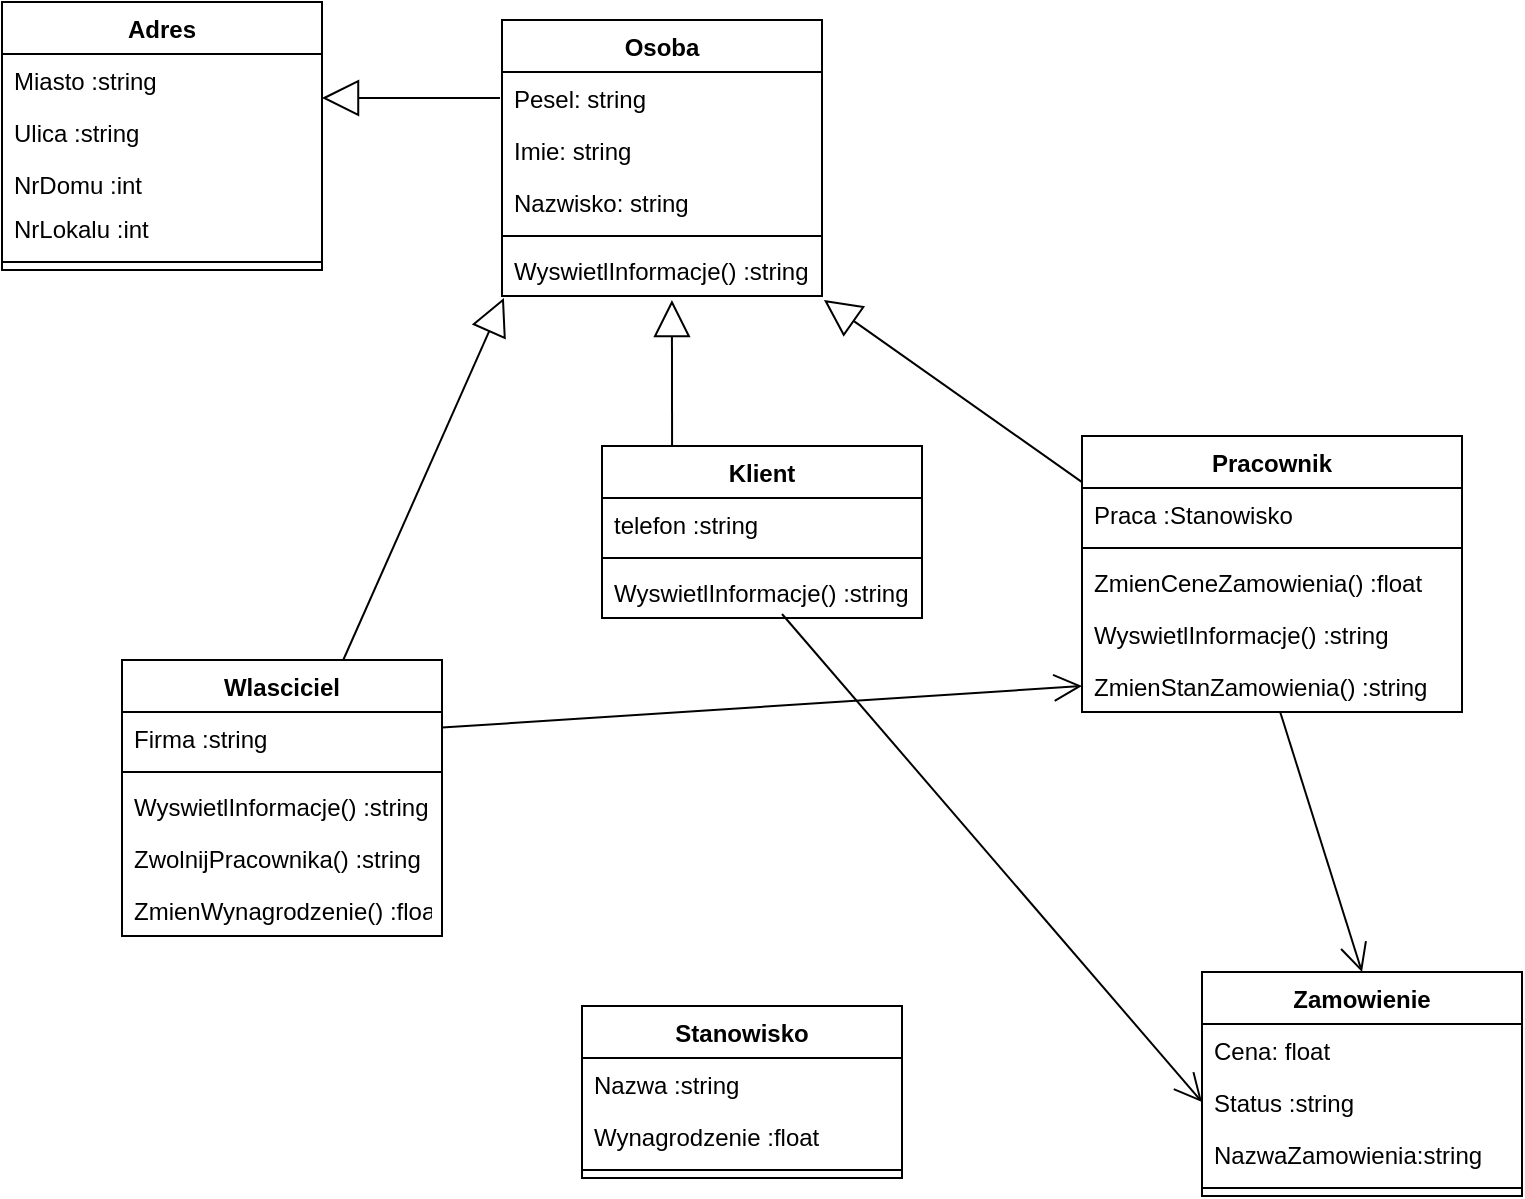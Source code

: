 <mxfile version="10.7.5" type="device"><diagram id="-ZMm3xFpwlTG2Pq6GRdh" name="Page-1"><mxGraphModel dx="1010" dy="521" grid="1" gridSize="10" guides="1" tooltips="1" connect="1" arrows="1" fold="1" page="1" pageScale="1" pageWidth="827" pageHeight="1169" math="0" shadow="0"><root><mxCell id="0"/><mxCell id="1" parent="0"/><mxCell id="PxDYlIp5EErn63FCQs89-30" value="Osoba" style="swimlane;fontStyle=1;align=center;verticalAlign=top;childLayout=stackLayout;horizontal=1;startSize=26;horizontalStack=0;resizeParent=1;resizeParentMax=0;resizeLast=0;collapsible=1;marginBottom=0;" parent="1" vertex="1"><mxGeometry x="280" y="43" width="160" height="138" as="geometry"><mxRectangle x="450" y="29" width="70" height="26" as="alternateBounds"/></mxGeometry></mxCell><mxCell id="PxDYlIp5EErn63FCQs89-31" value="Pesel: string" style="text;strokeColor=none;fillColor=none;align=left;verticalAlign=top;spacingLeft=4;spacingRight=4;overflow=hidden;rotatable=0;points=[[0,0.5],[1,0.5]];portConstraint=eastwest;" parent="PxDYlIp5EErn63FCQs89-30" vertex="1"><mxGeometry y="26" width="160" height="26" as="geometry"/></mxCell><mxCell id="PxDYlIp5EErn63FCQs89-68" value="Imie: string" style="text;strokeColor=none;fillColor=none;align=left;verticalAlign=top;spacingLeft=4;spacingRight=4;overflow=hidden;rotatable=0;points=[[0,0.5],[1,0.5]];portConstraint=eastwest;" parent="PxDYlIp5EErn63FCQs89-30" vertex="1"><mxGeometry y="52" width="160" height="26" as="geometry"/></mxCell><mxCell id="PxDYlIp5EErn63FCQs89-69" value="Nazwisko: string" style="text;strokeColor=none;fillColor=none;align=left;verticalAlign=top;spacingLeft=4;spacingRight=4;overflow=hidden;rotatable=0;points=[[0,0.5],[1,0.5]];portConstraint=eastwest;" parent="PxDYlIp5EErn63FCQs89-30" vertex="1"><mxGeometry y="78" width="160" height="26" as="geometry"/></mxCell><mxCell id="PxDYlIp5EErn63FCQs89-32" value="" style="line;strokeWidth=1;fillColor=none;align=left;verticalAlign=middle;spacingTop=-1;spacingLeft=3;spacingRight=3;rotatable=0;labelPosition=right;points=[];portConstraint=eastwest;" parent="PxDYlIp5EErn63FCQs89-30" vertex="1"><mxGeometry y="104" width="160" height="8" as="geometry"/></mxCell><mxCell id="PxDYlIp5EErn63FCQs89-33" value="WyswietlInformacje() :string" style="text;strokeColor=none;fillColor=none;align=left;verticalAlign=top;spacingLeft=4;spacingRight=4;overflow=hidden;rotatable=0;points=[[0,0.5],[1,0.5]];portConstraint=eastwest;" parent="PxDYlIp5EErn63FCQs89-30" vertex="1"><mxGeometry y="112" width="160" height="26" as="geometry"/></mxCell><mxCell id="PxDYlIp5EErn63FCQs89-34" value="Klient" style="swimlane;fontStyle=1;align=center;verticalAlign=top;childLayout=stackLayout;horizontal=1;startSize=26;horizontalStack=0;resizeParent=1;resizeParentMax=0;resizeLast=0;collapsible=1;marginBottom=0;" parent="1" vertex="1"><mxGeometry x="330" y="256" width="160" height="86" as="geometry"/></mxCell><mxCell id="pIAJS0xppgRd5ldIQ0sP-24" value="telefon :string" style="text;strokeColor=none;fillColor=none;align=left;verticalAlign=top;spacingLeft=4;spacingRight=4;overflow=hidden;rotatable=0;points=[[0,0.5],[1,0.5]];portConstraint=eastwest;" parent="PxDYlIp5EErn63FCQs89-34" vertex="1"><mxGeometry y="26" width="160" height="26" as="geometry"/></mxCell><mxCell id="PxDYlIp5EErn63FCQs89-36" value="" style="line;strokeWidth=1;fillColor=none;align=left;verticalAlign=middle;spacingTop=-1;spacingLeft=3;spacingRight=3;rotatable=0;labelPosition=right;points=[];portConstraint=eastwest;" parent="PxDYlIp5EErn63FCQs89-34" vertex="1"><mxGeometry y="52" width="160" height="8" as="geometry"/></mxCell><mxCell id="a5GvlOc185BaMZ4cs85d-2" value="WyswietlInformacje() :string" style="text;strokeColor=none;fillColor=none;align=left;verticalAlign=top;spacingLeft=4;spacingRight=4;overflow=hidden;rotatable=0;points=[[0,0.5],[1,0.5]];portConstraint=eastwest;" vertex="1" parent="PxDYlIp5EErn63FCQs89-34"><mxGeometry y="60" width="160" height="26" as="geometry"/></mxCell><mxCell id="PxDYlIp5EErn63FCQs89-42" value="Pracownik" style="swimlane;fontStyle=1;align=center;verticalAlign=top;childLayout=stackLayout;horizontal=1;startSize=26;horizontalStack=0;resizeParent=1;resizeParentMax=0;resizeLast=0;collapsible=1;marginBottom=0;" parent="1" vertex="1"><mxGeometry x="570" y="251" width="190" height="138" as="geometry"/></mxCell><mxCell id="pIAJS0xppgRd5ldIQ0sP-10" value="Praca :Stanowisko" style="text;strokeColor=none;fillColor=none;align=left;verticalAlign=top;spacingLeft=4;spacingRight=4;overflow=hidden;rotatable=0;points=[[0,0.5],[1,0.5]];portConstraint=eastwest;" parent="PxDYlIp5EErn63FCQs89-42" vertex="1"><mxGeometry y="26" width="190" height="26" as="geometry"/></mxCell><mxCell id="PxDYlIp5EErn63FCQs89-44" value="" style="line;strokeWidth=1;fillColor=none;align=left;verticalAlign=middle;spacingTop=-1;spacingLeft=3;spacingRight=3;rotatable=0;labelPosition=right;points=[];portConstraint=eastwest;" parent="PxDYlIp5EErn63FCQs89-42" vertex="1"><mxGeometry y="52" width="190" height="8" as="geometry"/></mxCell><mxCell id="pIAJS0xppgRd5ldIQ0sP-2" value="ZmienCeneZamowienia() :float" style="text;strokeColor=none;fillColor=none;align=left;verticalAlign=top;spacingLeft=4;spacingRight=4;overflow=hidden;rotatable=0;points=[[0,0.5],[1,0.5]];portConstraint=eastwest;" parent="PxDYlIp5EErn63FCQs89-42" vertex="1"><mxGeometry y="60" width="190" height="26" as="geometry"/></mxCell><mxCell id="wBNQNfEFdDI5PEGGPlwz-2" value="WyswietlInformacje() :string" style="text;strokeColor=none;fillColor=none;align=left;verticalAlign=top;spacingLeft=4;spacingRight=4;overflow=hidden;rotatable=0;points=[[0,0.5],[1,0.5]];portConstraint=eastwest;" parent="PxDYlIp5EErn63FCQs89-42" vertex="1"><mxGeometry y="86" width="190" height="26" as="geometry"/></mxCell><mxCell id="PxDYlIp5EErn63FCQs89-45" value="ZmienStanZamowienia() :string" style="text;strokeColor=none;fillColor=none;align=left;verticalAlign=top;spacingLeft=4;spacingRight=4;overflow=hidden;rotatable=0;points=[[0,0.5],[1,0.5]];portConstraint=eastwest;" parent="PxDYlIp5EErn63FCQs89-42" vertex="1"><mxGeometry y="112" width="190" height="26" as="geometry"/></mxCell><mxCell id="PxDYlIp5EErn63FCQs89-46" value="Zamowienie" style="swimlane;fontStyle=1;align=center;verticalAlign=top;childLayout=stackLayout;horizontal=1;startSize=26;horizontalStack=0;resizeParent=1;resizeParentMax=0;resizeLast=0;collapsible=1;marginBottom=0;" parent="1" vertex="1"><mxGeometry x="630" y="519" width="160" height="112" as="geometry"/></mxCell><mxCell id="pIAJS0xppgRd5ldIQ0sP-1" value="Cena: float" style="text;strokeColor=none;fillColor=none;align=left;verticalAlign=top;spacingLeft=4;spacingRight=4;overflow=hidden;rotatable=0;points=[[0,0.5],[1,0.5]];portConstraint=eastwest;" parent="PxDYlIp5EErn63FCQs89-46" vertex="1"><mxGeometry y="26" width="160" height="26" as="geometry"/></mxCell><mxCell id="PxDYlIp5EErn63FCQs89-71" value="Status :string" style="text;strokeColor=none;fillColor=none;align=left;verticalAlign=top;spacingLeft=4;spacingRight=4;overflow=hidden;rotatable=0;points=[[0,0.5],[1,0.5]];portConstraint=eastwest;" parent="PxDYlIp5EErn63FCQs89-46" vertex="1"><mxGeometry y="52" width="160" height="26" as="geometry"/></mxCell><mxCell id="PxDYlIp5EErn63FCQs89-72" value="NazwaZamowienia:string" style="text;strokeColor=none;fillColor=none;align=left;verticalAlign=top;spacingLeft=4;spacingRight=4;overflow=hidden;rotatable=0;points=[[0,0.5],[1,0.5]];portConstraint=eastwest;" parent="PxDYlIp5EErn63FCQs89-46" vertex="1"><mxGeometry y="78" width="160" height="26" as="geometry"/></mxCell><mxCell id="PxDYlIp5EErn63FCQs89-48" value="" style="line;strokeWidth=1;fillColor=none;align=left;verticalAlign=middle;spacingTop=-1;spacingLeft=3;spacingRight=3;rotatable=0;labelPosition=right;points=[];portConstraint=eastwest;" parent="PxDYlIp5EErn63FCQs89-46" vertex="1"><mxGeometry y="104" width="160" height="8" as="geometry"/></mxCell><mxCell id="PxDYlIp5EErn63FCQs89-50" value="Adres" style="swimlane;fontStyle=1;align=center;verticalAlign=top;childLayout=stackLayout;horizontal=1;startSize=26;horizontalStack=0;resizeParent=1;resizeParentMax=0;resizeLast=0;collapsible=1;marginBottom=0;" parent="1" vertex="1"><mxGeometry x="30" y="34" width="160" height="134" as="geometry"/></mxCell><mxCell id="PxDYlIp5EErn63FCQs89-51" value="Miasto :string&#xA;" style="text;strokeColor=none;fillColor=none;align=left;verticalAlign=top;spacingLeft=4;spacingRight=4;overflow=hidden;rotatable=0;points=[[0,0.5],[1,0.5]];portConstraint=eastwest;" parent="PxDYlIp5EErn63FCQs89-50" vertex="1"><mxGeometry y="26" width="160" height="26" as="geometry"/></mxCell><mxCell id="PxDYlIp5EErn63FCQs89-67" value="Ulica :string" style="text;strokeColor=none;fillColor=none;align=left;verticalAlign=top;spacingLeft=4;spacingRight=4;overflow=hidden;rotatable=0;points=[[0,0.5],[1,0.5]];portConstraint=eastwest;" parent="PxDYlIp5EErn63FCQs89-50" vertex="1"><mxGeometry y="52" width="160" height="26" as="geometry"/></mxCell><mxCell id="PxDYlIp5EErn63FCQs89-74" value="NrDomu :int" style="text;strokeColor=none;fillColor=none;align=left;verticalAlign=top;spacingLeft=4;spacingRight=4;overflow=hidden;rotatable=0;points=[[0,0.5],[1,0.5]];portConstraint=eastwest;" parent="PxDYlIp5EErn63FCQs89-50" vertex="1"><mxGeometry y="78" width="160" height="22" as="geometry"/></mxCell><mxCell id="PxDYlIp5EErn63FCQs89-73" value="NrLokalu :int" style="text;strokeColor=none;fillColor=none;align=left;verticalAlign=top;spacingLeft=4;spacingRight=4;overflow=hidden;rotatable=0;points=[[0,0.5],[1,0.5]];portConstraint=eastwest;" parent="PxDYlIp5EErn63FCQs89-50" vertex="1"><mxGeometry y="100" width="160" height="26" as="geometry"/></mxCell><mxCell id="PxDYlIp5EErn63FCQs89-52" value="" style="line;strokeWidth=1;fillColor=none;align=left;verticalAlign=middle;spacingTop=-1;spacingLeft=3;spacingRight=3;rotatable=0;labelPosition=right;points=[];portConstraint=eastwest;" parent="PxDYlIp5EErn63FCQs89-50" vertex="1"><mxGeometry y="126" width="160" height="8" as="geometry"/></mxCell><mxCell id="PxDYlIp5EErn63FCQs89-80" value="" style="endArrow=block;endSize=16;endFill=0;html=1;entryX=0.006;entryY=1.038;entryDx=0;entryDy=0;entryPerimeter=0;" parent="1" source="pIAJS0xppgRd5ldIQ0sP-18" target="PxDYlIp5EErn63FCQs89-33" edge="1"><mxGeometry width="160" relative="1" as="geometry"><mxPoint x="187.294" y="361.118" as="sourcePoint"/><mxPoint x="440" y="105" as="targetPoint"/><mxPoint as="offset"/></mxGeometry></mxCell><mxCell id="PxDYlIp5EErn63FCQs89-84" value="" style="endArrow=block;endSize=16;endFill=0;html=1;entryX=0.531;entryY=1.077;entryDx=0;entryDy=0;entryPerimeter=0;exitX=0.219;exitY=0;exitDx=0;exitDy=0;exitPerimeter=0;" parent="1" source="PxDYlIp5EErn63FCQs89-34" target="PxDYlIp5EErn63FCQs89-33" edge="1"><mxGeometry width="160" relative="1" as="geometry"><mxPoint x="365" y="300" as="sourcePoint"/><mxPoint x="200" y="490" as="targetPoint"/><Array as="points"/></mxGeometry></mxCell><mxCell id="PxDYlIp5EErn63FCQs89-85" value="" style="endArrow=block;endSize=16;endFill=0;html=1;" parent="1" edge="1"><mxGeometry width="160" relative="1" as="geometry"><mxPoint x="279" y="82" as="sourcePoint"/><mxPoint x="190" y="82" as="targetPoint"/><Array as="points"/></mxGeometry></mxCell><mxCell id="pIAJS0xppgRd5ldIQ0sP-3" value="" style="endArrow=block;endSize=16;endFill=0;html=1;entryX=1.006;entryY=1.077;entryDx=0;entryDy=0;entryPerimeter=0;exitX=0;exitY=0.167;exitDx=0;exitDy=0;exitPerimeter=0;" parent="1" source="PxDYlIp5EErn63FCQs89-42" target="PxDYlIp5EErn63FCQs89-33" edge="1"><mxGeometry width="160" relative="1" as="geometry"><mxPoint x="352" y="319" as="sourcePoint"/><mxPoint x="352" y="193" as="targetPoint"/><Array as="points"/></mxGeometry></mxCell><mxCell id="pIAJS0xppgRd5ldIQ0sP-5" value="" style="endArrow=open;endFill=1;endSize=12;html=1;entryX=0.5;entryY=0;entryDx=0;entryDy=0;" parent="1" source="PxDYlIp5EErn63FCQs89-45" target="PxDYlIp5EErn63FCQs89-46" edge="1"><mxGeometry width="160" relative="1" as="geometry"><mxPoint x="560" y="433.5" as="sourcePoint"/><mxPoint x="660" y="479" as="targetPoint"/></mxGeometry></mxCell><mxCell id="pIAJS0xppgRd5ldIQ0sP-6" value="" style="endArrow=open;endFill=1;endSize=12;html=1;entryX=0;entryY=0.5;entryDx=0;entryDy=0;" parent="1" source="pIAJS0xppgRd5ldIQ0sP-22" target="PxDYlIp5EErn63FCQs89-45" edge="1"><mxGeometry width="160" relative="1" as="geometry"><mxPoint x="260.235" y="427" as="sourcePoint"/><mxPoint x="560" y="390" as="targetPoint"/></mxGeometry></mxCell><mxCell id="pIAJS0xppgRd5ldIQ0sP-18" value="Wlasciciel" style="swimlane;fontStyle=1;align=center;verticalAlign=top;childLayout=stackLayout;horizontal=1;startSize=26;horizontalStack=0;resizeParent=1;resizeParentMax=0;resizeLast=0;collapsible=1;marginBottom=0;" parent="1" vertex="1"><mxGeometry x="90" y="363" width="160" height="138" as="geometry"/></mxCell><mxCell id="pIAJS0xppgRd5ldIQ0sP-22" value="Firma :string" style="text;strokeColor=none;fillColor=none;align=left;verticalAlign=top;spacingLeft=4;spacingRight=4;overflow=hidden;rotatable=0;points=[[0,0.5],[1,0.5]];portConstraint=eastwest;" parent="pIAJS0xppgRd5ldIQ0sP-18" vertex="1"><mxGeometry y="26" width="160" height="26" as="geometry"/></mxCell><mxCell id="pIAJS0xppgRd5ldIQ0sP-20" value="" style="line;strokeWidth=1;fillColor=none;align=left;verticalAlign=middle;spacingTop=-1;spacingLeft=3;spacingRight=3;rotatable=0;labelPosition=right;points=[];portConstraint=eastwest;" parent="pIAJS0xppgRd5ldIQ0sP-18" vertex="1"><mxGeometry y="52" width="160" height="8" as="geometry"/></mxCell><mxCell id="wBNQNfEFdDI5PEGGPlwz-3" value="WyswietlInformacje() :string" style="text;strokeColor=none;fillColor=none;align=left;verticalAlign=top;spacingLeft=4;spacingRight=4;overflow=hidden;rotatable=0;points=[[0,0.5],[1,0.5]];portConstraint=eastwest;" parent="pIAJS0xppgRd5ldIQ0sP-18" vertex="1"><mxGeometry y="60" width="160" height="26" as="geometry"/></mxCell><mxCell id="wBNQNfEFdDI5PEGGPlwz-5" value="ZwolnijPracownika() :string&#xA;" style="text;strokeColor=none;fillColor=none;align=left;verticalAlign=top;spacingLeft=4;spacingRight=4;overflow=hidden;rotatable=0;points=[[0,0.5],[1,0.5]];portConstraint=eastwest;" parent="pIAJS0xppgRd5ldIQ0sP-18" vertex="1"><mxGeometry y="86" width="160" height="26" as="geometry"/></mxCell><mxCell id="pIAJS0xppgRd5ldIQ0sP-21" value="ZmienWynagrodzenie() :float" style="text;strokeColor=none;fillColor=none;align=left;verticalAlign=top;spacingLeft=4;spacingRight=4;overflow=hidden;rotatable=0;points=[[0,0.5],[1,0.5]];portConstraint=eastwest;" parent="pIAJS0xppgRd5ldIQ0sP-18" vertex="1"><mxGeometry y="112" width="160" height="26" as="geometry"/></mxCell><mxCell id="pIAJS0xppgRd5ldIQ0sP-29" value="Stanowisko" style="swimlane;fontStyle=1;align=center;verticalAlign=top;childLayout=stackLayout;horizontal=1;startSize=26;horizontalStack=0;resizeParent=1;resizeParentMax=0;resizeLast=0;collapsible=1;marginBottom=0;" parent="1" vertex="1"><mxGeometry x="320" y="536" width="160" height="86" as="geometry"/></mxCell><mxCell id="pIAJS0xppgRd5ldIQ0sP-30" value="Nazwa :string" style="text;strokeColor=none;fillColor=none;align=left;verticalAlign=top;spacingLeft=4;spacingRight=4;overflow=hidden;rotatable=0;points=[[0,0.5],[1,0.5]];portConstraint=eastwest;" parent="pIAJS0xppgRd5ldIQ0sP-29" vertex="1"><mxGeometry y="26" width="160" height="26" as="geometry"/></mxCell><mxCell id="pIAJS0xppgRd5ldIQ0sP-33" value="Wynagrodzenie :float" style="text;strokeColor=none;fillColor=none;align=left;verticalAlign=top;spacingLeft=4;spacingRight=4;overflow=hidden;rotatable=0;points=[[0,0.5],[1,0.5]];portConstraint=eastwest;" parent="pIAJS0xppgRd5ldIQ0sP-29" vertex="1"><mxGeometry y="52" width="160" height="26" as="geometry"/></mxCell><mxCell id="pIAJS0xppgRd5ldIQ0sP-31" value="" style="line;strokeWidth=1;fillColor=none;align=left;verticalAlign=middle;spacingTop=-1;spacingLeft=3;spacingRight=3;rotatable=0;labelPosition=right;points=[];portConstraint=eastwest;" parent="pIAJS0xppgRd5ldIQ0sP-29" vertex="1"><mxGeometry y="78" width="160" height="8" as="geometry"/></mxCell><mxCell id="h_ynE4jlrAy-4A7VtV3k-1" value="" style="endArrow=open;endFill=1;endSize=12;html=1;entryX=0;entryY=0.5;entryDx=0;entryDy=0;" parent="1" target="PxDYlIp5EErn63FCQs89-71" edge="1"><mxGeometry width="160" relative="1" as="geometry"><mxPoint x="420" y="340" as="sourcePoint"/><mxPoint x="580" y="386" as="targetPoint"/></mxGeometry></mxCell></root></mxGraphModel></diagram></mxfile>